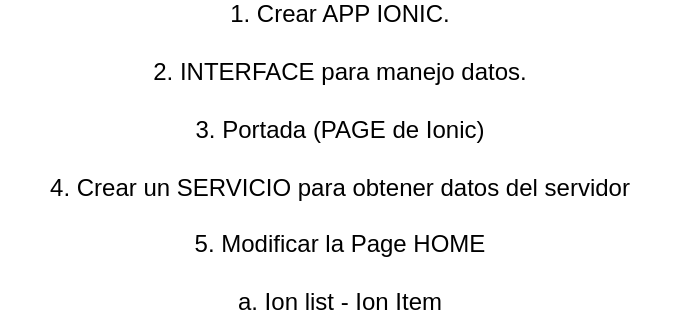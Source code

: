 <mxfile>
    <diagram id="U-RWMx9Vkq3kgefRX0lS" name="Page-1">
        <mxGraphModel dx="806" dy="462" grid="1" gridSize="10" guides="1" tooltips="1" connect="1" arrows="1" fold="1" page="1" pageScale="1" pageWidth="827" pageHeight="1169" math="0" shadow="0">
            <root>
                <mxCell id="0"/>
                <mxCell id="1" parent="0"/>
                <mxCell id="2" value="&lt;div&gt;1. Crear APP IONIC.&lt;/div&gt;&lt;div&gt;&lt;br&gt;&lt;/div&gt;&lt;div&gt;2. INTERFACE para manejo datos.&lt;/div&gt;&lt;div&gt;&lt;br&gt;&lt;/div&gt;&lt;div&gt;3. Portada (PAGE de Ionic)&lt;/div&gt;&lt;div&gt;&lt;br&gt;&lt;/div&gt;&lt;div&gt;4. Crear un SERVICIO para obtener datos del servidor&lt;/div&gt;&lt;div&gt;&lt;br&gt;&lt;/div&gt;&lt;div&gt;5. Modificar la Page HOME&lt;/div&gt;&lt;div&gt;&lt;br&gt;&lt;/div&gt;&lt;div&gt;&lt;span style=&quot;&quot;&gt;&lt;span style=&quot;&quot;&gt;&#9;&lt;/span&gt;a. Ion list - Ion Item&lt;/span&gt;&lt;/div&gt;" style="text;strokeColor=none;align=center;fillColor=none;html=1;verticalAlign=middle;whiteSpace=wrap;rounded=0;" vertex="1" parent="1">
                    <mxGeometry x="360" y="390" width="340" height="30" as="geometry"/>
                </mxCell>
            </root>
        </mxGraphModel>
    </diagram>
</mxfile>
